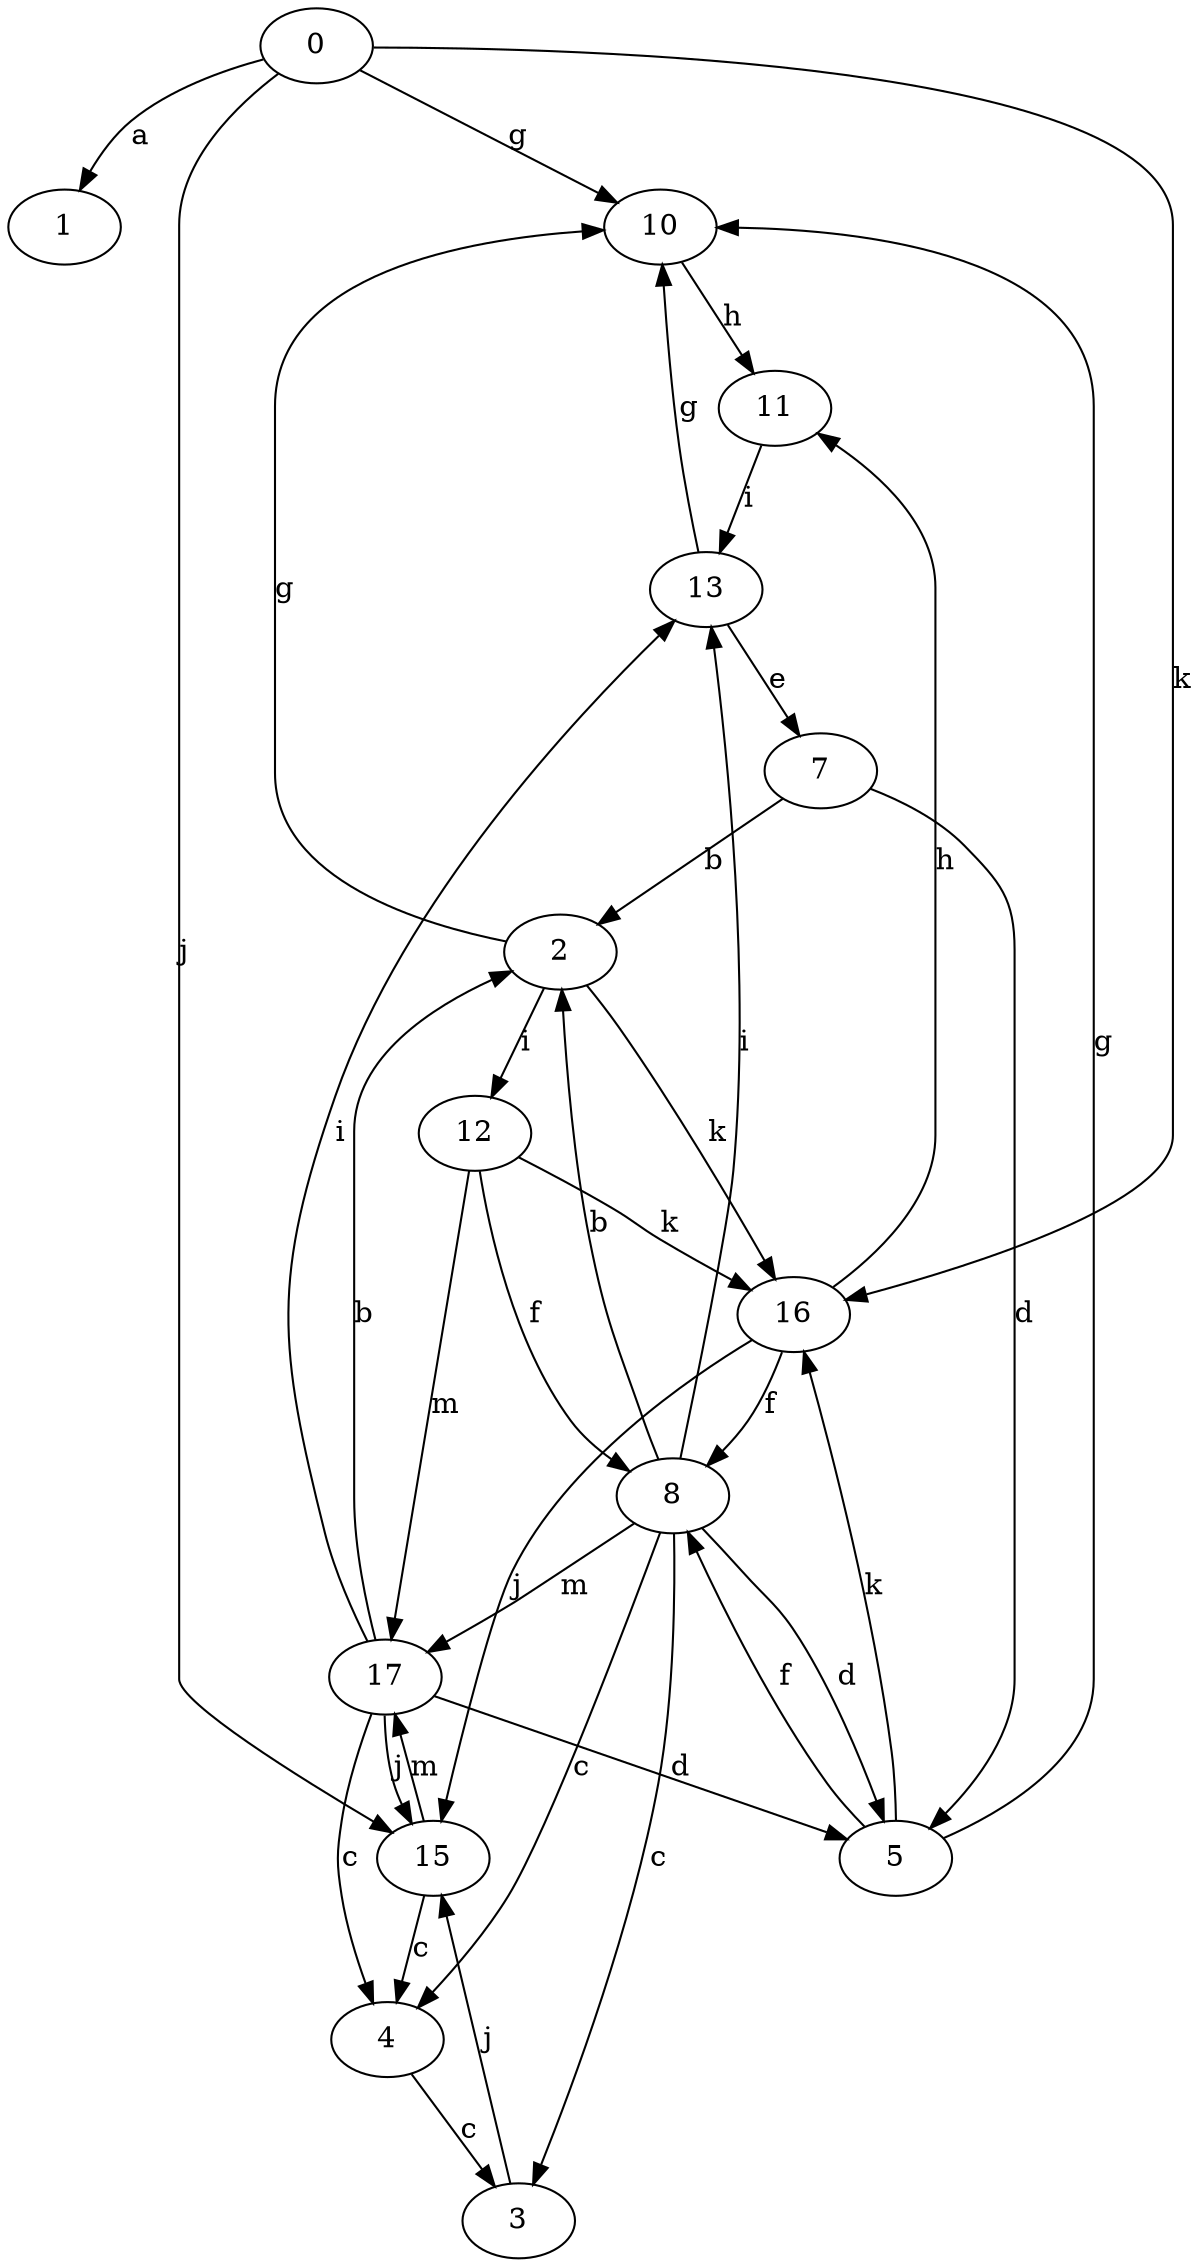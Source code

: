 strict digraph  {
0;
1;
2;
3;
4;
5;
7;
8;
10;
11;
12;
13;
15;
16;
17;
0 -> 1  [label=a];
0 -> 10  [label=g];
0 -> 15  [label=j];
0 -> 16  [label=k];
2 -> 10  [label=g];
2 -> 12  [label=i];
2 -> 16  [label=k];
3 -> 15  [label=j];
4 -> 3  [label=c];
5 -> 8  [label=f];
5 -> 10  [label=g];
5 -> 16  [label=k];
7 -> 2  [label=b];
7 -> 5  [label=d];
8 -> 2  [label=b];
8 -> 3  [label=c];
8 -> 4  [label=c];
8 -> 5  [label=d];
8 -> 13  [label=i];
8 -> 17  [label=m];
10 -> 11  [label=h];
11 -> 13  [label=i];
12 -> 8  [label=f];
12 -> 16  [label=k];
12 -> 17  [label=m];
13 -> 7  [label=e];
13 -> 10  [label=g];
15 -> 4  [label=c];
15 -> 17  [label=m];
16 -> 8  [label=f];
16 -> 11  [label=h];
16 -> 15  [label=j];
17 -> 2  [label=b];
17 -> 4  [label=c];
17 -> 5  [label=d];
17 -> 13  [label=i];
17 -> 15  [label=j];
}
